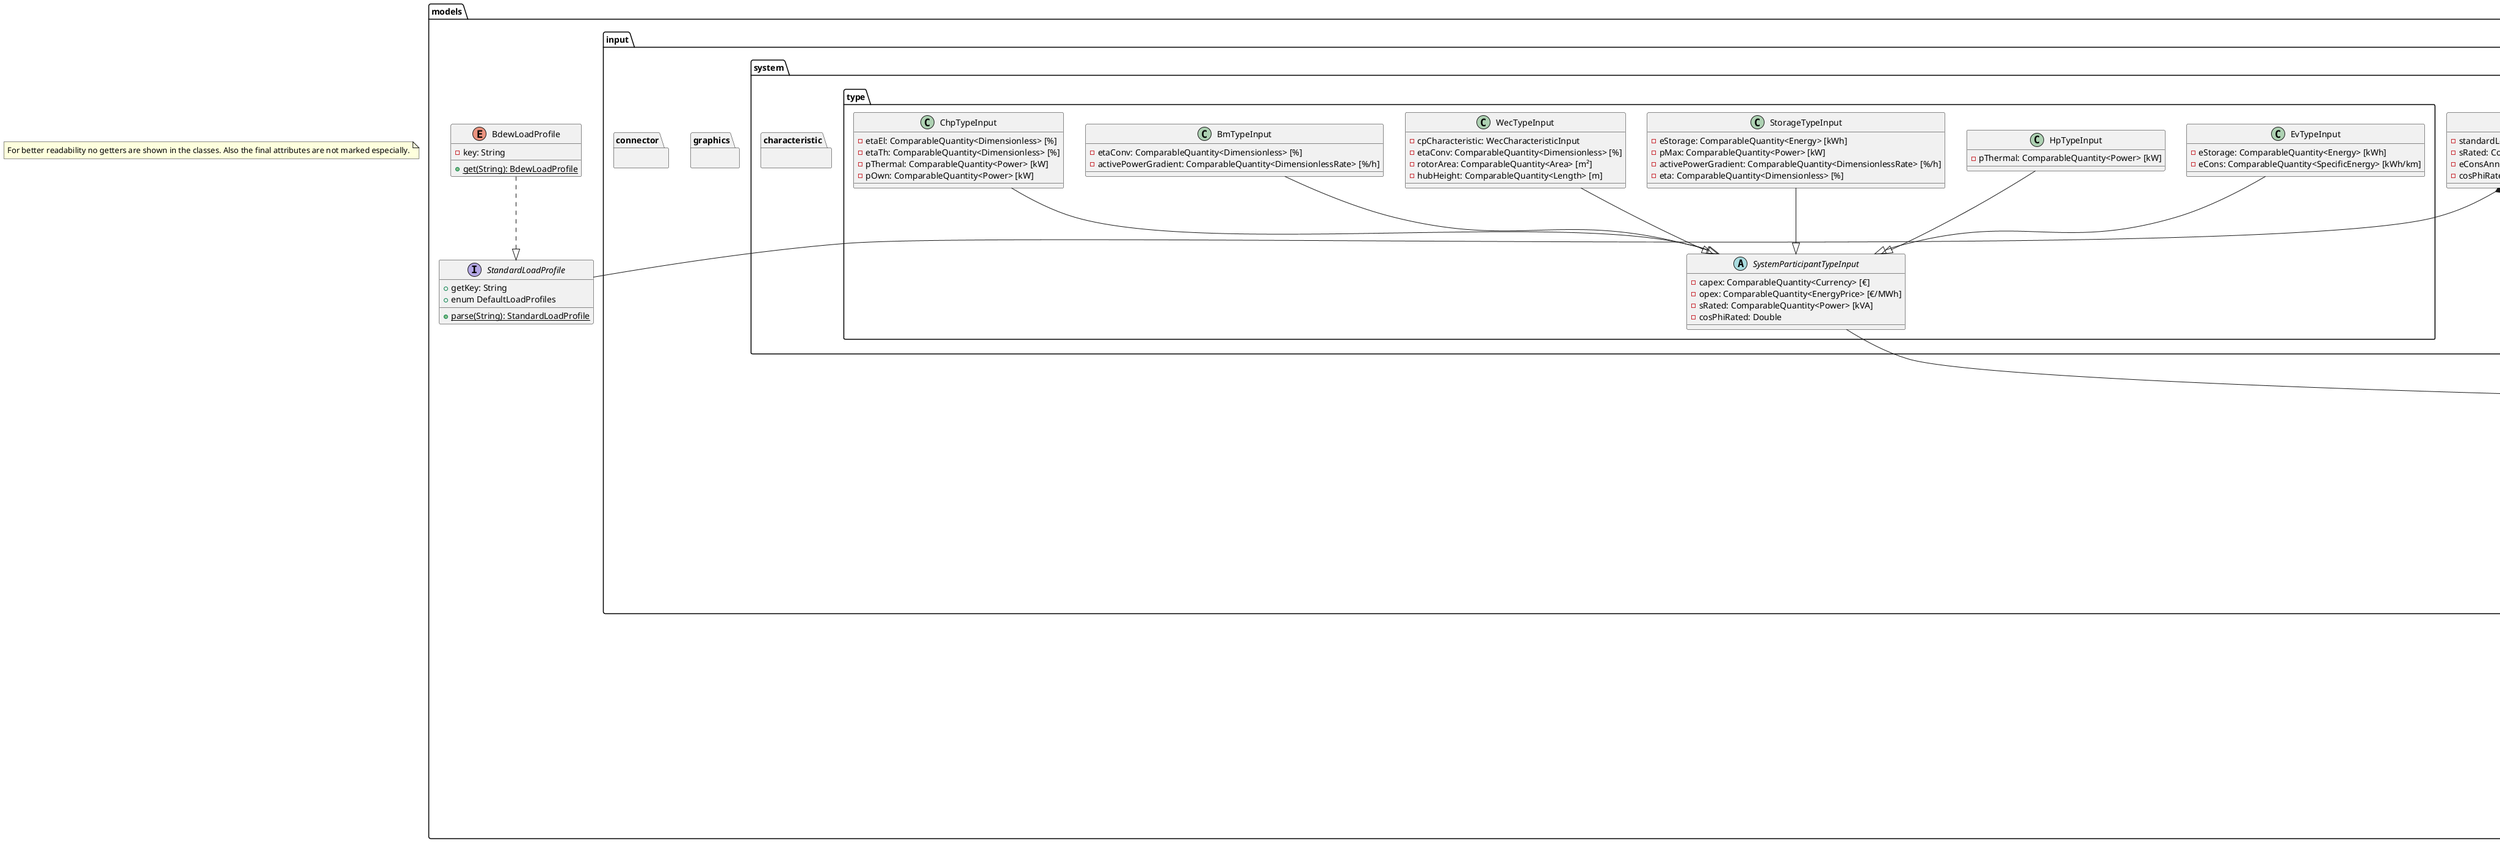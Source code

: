 @startuml
note "For better readability no getters are shown in the classes. Also the final attributes are not marked especially." as generalNote

package io.extractor {
    interface NestedEntity

    interface HasNodes {
        + allNodes(): List<NodeInput>
    }
    HasNodes --|> NestedEntity

    interface HasThermalBus {
        + getThermalBus(): ThermalBusInput
    }
    HasThermalBus --|> NestedEntity

    interface HasThermalStorage {
        + getThermalStorage(): ThermalStorageInput
    }
    HasThermalStorage --|> NestedEntity

    interface HasType {
        + getType(): AssetTypeInput
    }
    HasType --|> NestedEntity

    interface HasLine {
        + getLine(): LineInput
    }
    HasLine --|> NestedEntity
}

package models {
    interface StandardLoadProfile {
        + getKey: String
        + enum DefaultLoadProfiles
        + {static} parse(String): StandardLoadProfile
    }

    enum BdewLoadProfile {
        - key: String
        + {static} get(String): BdewLoadProfile
    }
    BdewLoadProfile ..|> StandardLoadProfile

    abstract class UniqueEntity {
        + {static} UUID_FIELD_NAME: String
        - uuid: UUID
    }

    class OperationTime {
        cf. other uml diagram for details
    }

    interface Operable {
        cf. other uml diagram for details
    }
    Operable --|> NestedEntity

    package result {}
    package timeseries {}
    package value {}
    note "Has also children in these packages.\ncf. separate uml diagrams" as childNote
    UniqueEntity .. childNote
    childNote .. result
    childNote .. timeseries
    childNote .. value
    childNote .. connector
    childNote .. graphics
    childNote .. thermal

    package input {
        abstract class InputEntity
        InputEntity --|> UniqueEntity

        class OperatorInput {
            + {static} NO_OPERATOR_ASSIGNED: OperatorInput
            - name: String
        }
        OperatorInput --|> InputEntity

        package graphics {}

        abstract class AssetInput {
            - id: String
            - operationTime: OperationTime
            - operator: OperatorInput
        }
        AssetInput --|> InputEntity
        AssetInput ..|> Operable
        AssetInput *-- OperationTime
        AssetInput *-- OperatorInput

        class NodeInput {
            cf. other uml diagram for details
        }

        abstract class AssetTypeInput {
            - id: String
        }
        AssetTypeInput --|> InputEntity

        package connector {}

        package thermal {
            class ThermalBusInput {
                cf. other uml diagram for details
            }
            class ThermalStorageInput {
                cf. other uml diagram for details
            }
        }

        package system {
            package characteristic {}

            package type {
                abstract class SystemParticipantTypeInput {
                    - capex: ComparableQuantity<Currency> [€]
                    - opex: ComparableQuantity<EnergyPrice> [€/MWh]
                    - sRated: ComparableQuantity<Power> [kVA]
                    - cosPhiRated: Double
                }
                SystemParticipantTypeInput --|> AssetTypeInput

                class BmTypeInput {
                    - etaConv: ComparableQuantity<Dimensionless> [%]
                    - activePowerGradient: ComparableQuantity<DimensionlessRate> [%/h]
                }
                BmTypeInput --|> SystemParticipantTypeInput

                class ChpTypeInput {
                    - etaEl: ComparableQuantity<Dimensionless> [%]
                    - etaTh: ComparableQuantity<Dimensionless> [%]
                    - pThermal: ComparableQuantity<Power> [kW]
                    - pOwn: ComparableQuantity<Power> [kW]
                }
                ChpTypeInput --|> SystemParticipantTypeInput

                class EvTypeInput {
                    - eStorage: ComparableQuantity<Energy> [kWh]
                    - eCons: ComparableQuantity<SpecificEnergy> [kWh/km]
                }
                EvTypeInput --|> SystemParticipantTypeInput

                class HpTypeInput {
                    - pThermal: ComparableQuantity<Power> [kW]
                }
                HpTypeInput --|> SystemParticipantTypeInput

                class StorageTypeInput {
                    - eStorage: ComparableQuantity<Energy> [kWh]
                    - pMax: ComparableQuantity<Power> [kW]
                    - activePowerGradient: ComparableQuantity<DimensionlessRate> [%/h]
                    - eta: ComparableQuantity<Dimensionless> [%]
                }
                StorageTypeInput --|> SystemParticipantTypeInput

                class WecTypeInput {
                    - cpCharacteristic: WecCharacteristicInput
                    - etaConv: ComparableQuantity<Dimensionless> [%]
                    - rotorArea: ComparableQuantity<Area> [m²]
                    - hubHeight: ComparableQuantity<Length> [m]
                }
                WecTypeInput --|> SystemParticipantTypeInput
            }

            abstract class SystemParticipantInput {
                - node: NodeInput
                - qCharacteristics: ReactivePowerCharacteristicInput
            }
            SystemParticipantInput --|> AssetInput
            SystemParticipantInput ..|> HasNodes
            SystemParticipantInput ..|> NodeInput

            class BmInput {
                - type: BmTypeInput
                - marketReaction: Boolean
                - costControlled: Boolean
                - feedInTariff: ComparableQuantity<SpecificCurrency> [€/MWh]
            }
            BmInput --|> SystemParticipantInput
            BmInput ..|> HasType

            class ChpInput {
                - thermalBus: ThermalBusInput
                - type: ChpTypeInput
                - thermalStorage: ThermalStorageInput
                - marketReaction: Boolean
            }
            ChpInput --|> SystemParticipantInput
            ChpInput ..|> HasThermalBus
            ChpInput ..|> HasType
            ChpInput ..|> HasThermalStorage
            ChpInput *-- ThermalBusInput
            ChpInput *-- ThermalStorageInput

            class EvInput {
                - type: EvTypeInput
            }
            EvInput --|> SystemParticipantInput
            EvInput ..|> HasType

            class FixedFeedInInput {
                - sRated: ComparableQuantity<Power> [kVA]
                - cosPhiRated: double
            }
            FixedFeedInInput --|> SystemParticipantInput

            class HpInput {
                - type: HpTypeInput
                - thermalBus: ThermalBusInput
            }
            HpInput --|> SystemParticipantInput
            HpInput ..|> HasType
            HpInput ..|> HasThermalBus
            ChpInput *-- ThermalBusInput

            class LoadInput {
                - standardLoadProfile: StandardLoadProfile
                - sRated: ComparableQuantity<Power> [kVA]
                - eConsAnnual: ComparableQuantity<Energy> [kWh]
                - cosPhiRated: double
            }
            LoadInput --|> SystemParticipantInput
            LoadInput *-- StandardLoadProfile

            class PvInput {
                - albedo: Double
                - azimuth: ComparableQuantity<Angle> [°]
                - etaConv: ComparableQuantity<Dimensionless> [%]
                - elevationAngle: ComparableQuantity<Angle> [°]
                - kG: Double
                - kT: Double
                - marketReaction: Boolean
                - sRated: ComparableQuantity<Power> [kVA]
                - cosPhiRated: double
            }
            PvInput --|> SystemParticipantInput

            class StorageInput {
                - type: StorageTypeInput
                - behaviour: StorageStrategy
            }
            StorageInput --|> SystemParticipantInput
            StorageInput ..|> HasType

            class WecInput{
                - type: WecTypeInput
                - marketReaction: boolean
            }
            WecInput --|> SystemParticipantInput
            WecInput ..|> HasType
        }
    }
}

@enduml